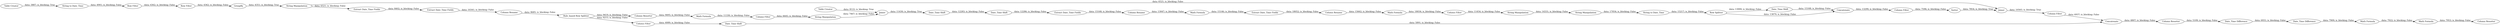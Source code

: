 digraph {
	"3029234691291005588_45" [label=Concatenate]
	"3029234691291005588_5" [label="Table Creator"]
	"3029234691291005588_12" [label="Column Rename"]
	"-4250415978982339894_1" [label="Table Creator"]
	"3029234691291005588_40" [label="Column Filter"]
	"3029234691291005588_30" [label="Math Formula"]
	"3029234691291005588_10" [label="Date_Time Shift"]
	"-4250415978982339894_2" [label="String to Date_Time"]
	"3029234691291005588_41" [label="Date_Time Shift"]
	"3029234691291005588_9" [label="Extract Date_Time Fields"]
	"3029234691291005588_48" [label="Column Resorter"]
	"-4250415978982339894_34" [label="Column Resorter"]
	"3029234691291005588_35" [label="Extract Date_Time Fields"]
	"3029234691291005588_26" [label=Joiner]
	"3029234691291005588_37" [label="Column Rename"]
	"3029234691291005588_11" [label="Math Formula"]
	"3029234691291005588_38" [label="Rule_based Row Splitter"]
	"3029234691291005588_46" [label="Row Filter"]
	"3029234691291005588_39" [label="Column Filter"]
	"3029234691291005588_18" [label="String Manipulation"]
	"3029234691291005588_42" [label="Math Formula"]
	"3029234691291005588_47" [label="Row Filter"]
	"3029234691291005588_28" [label="Date_Time Difference"]
	"3029234691291005588_34" [label="Extract Date_Time Fields"]
	"3029234691291005588_15" [label="Math Formula"]
	"3029234691291005588_44" [label="Column Resorter"]
	"3029234691291005588_43" [label="String Manipulation"]
	"3029234691291005588_6" [label=Joiner]
	"3029234691291005588_23" [label="String Manipulation"]
	"3029234691291005588_13" [label="Column Rename"]
	"3029234691291005588_17" [label="String Manipulation"]
	"3029234691291005588_29" [label="Date_Time Difference"]
	"3029234691291005588_31" [label="Math Formula"]
	"3029234691291005588_21" [label="String to Date_Time"]
	"3029234691291005588_16" [label="Column Filter"]
	"3029234691291005588_25" [label=GroupBy]
	"3029234691291005588_27" [label="Column Filter"]
	"3029234691291005588_19" [label="Row Splitter"]
	"3029234691291005588_32" [label="Column Filter"]
	"3029234691291005588_8" [label="Date_Time Shift"]
	"3029234691291005588_24" [label=Sorter]
	"3029234691291005588_14" [label="Extract Date_Time Fields"]
	"3029234691291005588_20" [label="Date_Time Shift"]
	"3029234691291005588_22" [label=Concatenate]
	"3029234691291005588_37" -> "3029234691291005588_38" [label="data: 8685; is_blocking: False"]
	"3029234691291005588_32" -> "3029234691291005588_45" [label="data: 6937; is_blocking: False"]
	"3029234691291005588_6" -> "3029234691291005588_8" [label="data: 11430; is_blocking: True"]
	"3029234691291005588_46" -> "3029234691291005588_47" [label="data: 4362; is_blocking: False"]
	"3029234691291005588_11" -> "3029234691291005588_14" [label="data: 15146; is_blocking: False"]
	"3029234691291005588_15" -> "3029234691291005588_16" [label="data: 18034; is_blocking: False"]
	"3029234691291005588_31" -> "-4250415978982339894_34" [label="data: 7953; is_blocking: False"]
	"3029234691291005588_42" -> "3029234691291005588_40" [label="data: 11330; is_blocking: False"]
	"3029234691291005588_39" -> "3029234691291005588_41" [label="data: 4089; is_blocking: False"]
	"3029234691291005588_35" -> "3029234691291005588_37" [label="data: 10341; is_blocking: False"]
	"3029234691291005588_38" -> "3029234691291005588_44" [label="data: 9419; is_blocking: False"]
	"3029234691291005588_8" -> "3029234691291005588_10" [label="data: 12283; is_blocking: False"]
	"3029234691291005588_41" -> "3029234691291005588_45" [label="data: 5891; is_blocking: False"]
	"3029234691291005588_12" -> "3029234691291005588_11" [label="data: 13047; is_blocking: False"]
	"3029234691291005588_9" -> "3029234691291005588_12" [label="data: 15168; is_blocking: False"]
	"3029234691291005588_21" -> "3029234691291005588_19" [label="data: 15217; is_blocking: False"]
	"3029234691291005588_44" -> "3029234691291005588_42" [label="data: 9495; is_blocking: False"]
	"3029234691291005588_28" -> "3029234691291005588_29" [label="data: 6931; is_blocking: False"]
	"-4250415978982339894_2" -> "3029234691291005588_46" [label="data: 4901; is_blocking: False"]
	"3029234691291005588_17" -> "3029234691291005588_18" [label="data: 14331; is_blocking: False"]
	"3029234691291005588_19" -> "3029234691291005588_20" [label="data: 13999; is_blocking: False"]
	"3029234691291005588_48" -> "3029234691291005588_28" [label="data: 5109; is_blocking: False"]
	"3029234691291005588_38" -> "3029234691291005588_39" [label="data: 9215; is_blocking: False"]
	"3029234691291005588_34" -> "3029234691291005588_35" [label="data: 8402; is_blocking: False"]
	"3029234691291005588_45" -> "3029234691291005588_48" [label="data: 4807; is_blocking: False"]
	"3029234691291005588_26" -> "3029234691291005588_32" [label="data: 10565; is_blocking: True"]
	"3029234691291005588_20" -> "3029234691291005588_22" [label="data: 15168; is_blocking: False"]
	"3029234691291005588_22" -> "3029234691291005588_27" [label="data: 13299; is_blocking: False"]
	"3029234691291005588_30" -> "3029234691291005588_31" [label="data: 7922; is_blocking: False"]
	"3029234691291005588_5" -> "3029234691291005588_6" [label="data: 8122; is_blocking: True"]
	"3029234691291005588_23" -> "3029234691291005588_26" [label="data: 6521; is_blocking: False"]
	"3029234691291005588_14" -> "3029234691291005588_13" [label="data: 18052; is_blocking: False"]
	"3029234691291005588_47" -> "3029234691291005588_25" [label="data: 4362; is_blocking: False"]
	"3029234691291005588_43" -> "3029234691291005588_6" [label="data: 7467; is_blocking: False"]
	"3029234691291005588_27" -> "3029234691291005588_24" [label="data: 7596; is_blocking: False"]
	"3029234691291005588_23" -> "3029234691291005588_34" [label="data: 6521; is_blocking: False"]
	"3029234691291005588_10" -> "3029234691291005588_9" [label="data: 12286; is_blocking: False"]
	"3029234691291005588_13" -> "3029234691291005588_15" [label="data: 15662; is_blocking: False"]
	"3029234691291005588_16" -> "3029234691291005588_17" [label="data: 11454; is_blocking: False"]
	"3029234691291005588_18" -> "3029234691291005588_21" [label="data: 17054; is_blocking: False"]
	"3029234691291005588_24" -> "3029234691291005588_26" [label="data: 7854; is_blocking: True"]
	"3029234691291005588_29" -> "3029234691291005588_30" [label="data: 7909; is_blocking: False"]
	"3029234691291005588_40" -> "3029234691291005588_43" [label="data: 6645; is_blocking: False"]
	"3029234691291005588_19" -> "3029234691291005588_22" [label="data: 13879; is_blocking: False"]
	"3029234691291005588_25" -> "3029234691291005588_23" [label="data: 4351; is_blocking: True"]
	"-4250415978982339894_1" -> "-4250415978982339894_2" [label="data: 3887; is_blocking: True"]
	rankdir=LR
}
